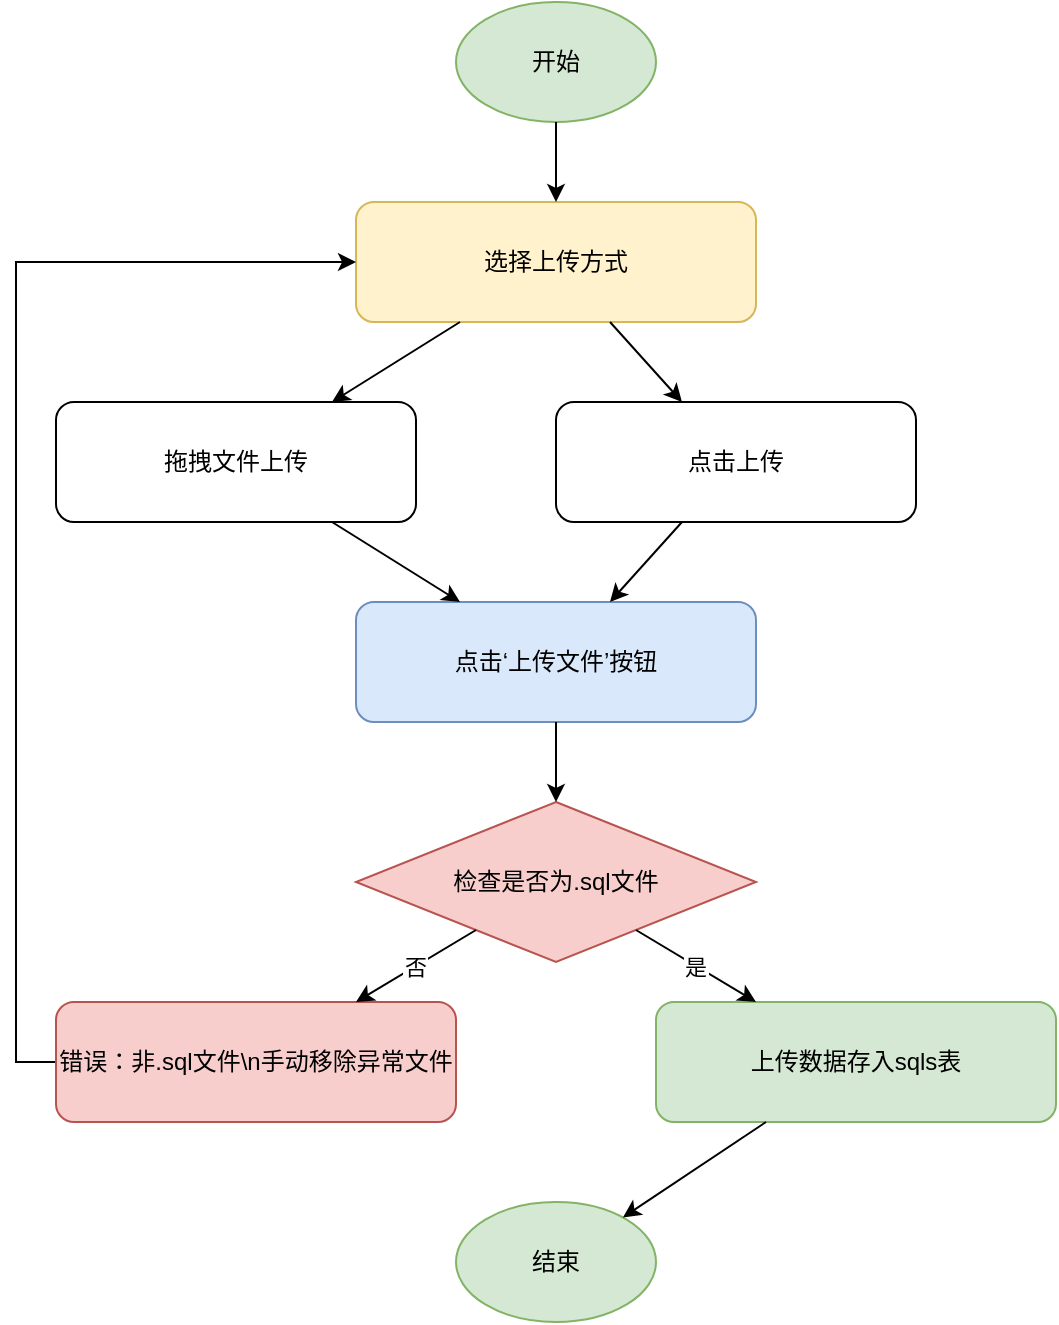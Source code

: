 <mxfile version="26.1.0">
  <diagram name="第 1 页" id="YWmXliXydCCr94GNQsqV">
    <mxGraphModel dx="1238" dy="703" grid="1" gridSize="10" guides="1" tooltips="1" connect="1" arrows="1" fold="1" page="1" pageScale="1" pageWidth="827" pageHeight="1169" math="0" shadow="0">
      <root>
        <mxCell id="0" />
        <mxCell id="1" parent="0" />
        <mxCell id="x54DkUL69NAiBly2_AU8-1" value="开始" style="ellipse;whiteSpace=wrap;html=1;fillColor=#D5E8D4;strokeColor=#82B366;" vertex="1" parent="1">
          <mxGeometry x="250" y="50" width="100" height="60" as="geometry" />
        </mxCell>
        <mxCell id="x54DkUL69NAiBly2_AU8-2" value="选择上传方式" style="rounded=1;whiteSpace=wrap;html=1;fillColor=#FFF2CC;strokeColor=#D6B656;" vertex="1" parent="1">
          <mxGeometry x="200" y="150" width="200" height="60" as="geometry" />
        </mxCell>
        <mxCell id="x54DkUL69NAiBly2_AU8-3" value="拖拽文件上传" style="rounded=1;whiteSpace=wrap;html=1;" vertex="1" parent="1">
          <mxGeometry x="50" y="250" width="180" height="60" as="geometry" />
        </mxCell>
        <mxCell id="x54DkUL69NAiBly2_AU8-4" value="点击上传" style="rounded=1;whiteSpace=wrap;html=1;" vertex="1" parent="1">
          <mxGeometry x="300" y="250" width="180" height="60" as="geometry" />
        </mxCell>
        <mxCell id="x54DkUL69NAiBly2_AU8-5" value="点击‘上传文件’按钮" style="rounded=1;whiteSpace=wrap;html=1;fillColor=#DAE8FC;strokeColor=#6C8EBF;" vertex="1" parent="1">
          <mxGeometry x="200" y="350" width="200" height="60" as="geometry" />
        </mxCell>
        <mxCell id="x54DkUL69NAiBly2_AU8-6" value="检查是否为.sql文件" style="rhombus;whiteSpace=wrap;html=1;fillColor=#F8CECC;strokeColor=#B85450;" vertex="1" parent="1">
          <mxGeometry x="200" y="450" width="200" height="80" as="geometry" />
        </mxCell>
        <mxCell id="x54DkUL69NAiBly2_AU8-19" style="edgeStyle=orthogonalEdgeStyle;rounded=0;orthogonalLoop=1;jettySize=auto;html=1;exitX=0;exitY=0.5;exitDx=0;exitDy=0;entryX=0;entryY=0.5;entryDx=0;entryDy=0;" edge="1" parent="1" source="x54DkUL69NAiBly2_AU8-7" target="x54DkUL69NAiBly2_AU8-2">
          <mxGeometry relative="1" as="geometry" />
        </mxCell>
        <mxCell id="x54DkUL69NAiBly2_AU8-7" value="错误：非.sql文件\n手动移除异常文件" style="rounded=1;whiteSpace=wrap;html=1;fillColor=#F8CECC;strokeColor=#B85450;" vertex="1" parent="1">
          <mxGeometry x="50" y="550" width="200" height="60" as="geometry" />
        </mxCell>
        <mxCell id="x54DkUL69NAiBly2_AU8-8" value="上传数据存入sqls表" style="rounded=1;whiteSpace=wrap;html=1;fillColor=#D5E8D4;strokeColor=#82B366;" vertex="1" parent="1">
          <mxGeometry x="350" y="550" width="200" height="60" as="geometry" />
        </mxCell>
        <mxCell id="x54DkUL69NAiBly2_AU8-9" value="结束" style="ellipse;whiteSpace=wrap;html=1;fillColor=#D5E8D4;strokeColor=#82B366;" vertex="1" parent="1">
          <mxGeometry x="250" y="650" width="100" height="60" as="geometry" />
        </mxCell>
        <mxCell id="x54DkUL69NAiBly2_AU8-10" edge="1" parent="1" source="x54DkUL69NAiBly2_AU8-1" target="x54DkUL69NAiBly2_AU8-2">
          <mxGeometry relative="1" as="geometry" />
        </mxCell>
        <mxCell id="x54DkUL69NAiBly2_AU8-11" edge="1" parent="1" source="x54DkUL69NAiBly2_AU8-2" target="x54DkUL69NAiBly2_AU8-3">
          <mxGeometry relative="1" as="geometry" />
        </mxCell>
        <mxCell id="x54DkUL69NAiBly2_AU8-12" edge="1" parent="1" source="x54DkUL69NAiBly2_AU8-2" target="x54DkUL69NAiBly2_AU8-4">
          <mxGeometry relative="1" as="geometry" />
        </mxCell>
        <mxCell id="x54DkUL69NAiBly2_AU8-13" edge="1" parent="1" source="x54DkUL69NAiBly2_AU8-3" target="x54DkUL69NAiBly2_AU8-5">
          <mxGeometry relative="1" as="geometry" />
        </mxCell>
        <mxCell id="x54DkUL69NAiBly2_AU8-14" edge="1" parent="1" source="x54DkUL69NAiBly2_AU8-4" target="x54DkUL69NAiBly2_AU8-5">
          <mxGeometry relative="1" as="geometry" />
        </mxCell>
        <mxCell id="x54DkUL69NAiBly2_AU8-15" edge="1" parent="1" source="x54DkUL69NAiBly2_AU8-5" target="x54DkUL69NAiBly2_AU8-6">
          <mxGeometry relative="1" as="geometry" />
        </mxCell>
        <mxCell id="x54DkUL69NAiBly2_AU8-16" value="否" edge="1" parent="1" source="x54DkUL69NAiBly2_AU8-6" target="x54DkUL69NAiBly2_AU8-7">
          <mxGeometry relative="1" as="geometry" />
        </mxCell>
        <mxCell id="x54DkUL69NAiBly2_AU8-17" value="是" edge="1" parent="1" source="x54DkUL69NAiBly2_AU8-6" target="x54DkUL69NAiBly2_AU8-8">
          <mxGeometry relative="1" as="geometry" />
        </mxCell>
        <mxCell id="x54DkUL69NAiBly2_AU8-18" edge="1" parent="1" source="x54DkUL69NAiBly2_AU8-8" target="x54DkUL69NAiBly2_AU8-9">
          <mxGeometry relative="1" as="geometry" />
        </mxCell>
      </root>
    </mxGraphModel>
  </diagram>
</mxfile>
